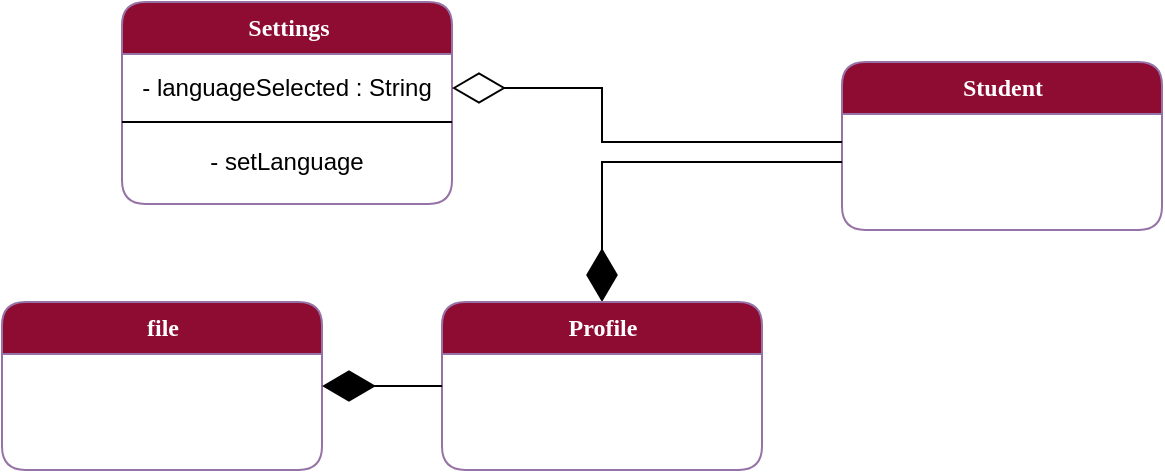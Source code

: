 <mxfile version="21.2.9" type="github">
  <diagram name="domain-model-v0.3" id="SOupixYz_gMmX98JivXm">
    <mxGraphModel dx="989" dy="2181" grid="1" gridSize="10" guides="1" tooltips="1" connect="1" arrows="1" fold="1" page="1" pageScale="1" pageWidth="1169" pageHeight="827" math="0" shadow="0">
      <root>
        <mxCell id="0" />
        <mxCell id="1" parent="0" />
        <mxCell id="zhgDM3rOUE8lGy7damse-69" value="&lt;font color=&quot;#ffffff&quot;&gt;&lt;b&gt;Student&lt;/b&gt;&lt;/font&gt;" style="swimlane;html=1;fontStyle=0;childLayout=stackLayout;horizontal=1;startSize=26;fillColor=#8e0b32;horizontalStack=0;resizeParent=1;resizeLast=0;collapsible=1;marginBottom=0;swimlaneFillColor=#ffffff;align=center;rounded=1;shadow=0;comic=0;labelBackgroundColor=none;strokeWidth=1;fontFamily=Verdana;fontSize=12;strokeColor=#9673a6;" vertex="1" parent="1">
          <mxGeometry x="430" y="-1600" width="160" height="84" as="geometry" />
        </mxCell>
        <mxCell id="zhgDM3rOUE8lGy7damse-71" value="" style="endArrow=diamondThin;endFill=1;endSize=24;html=1;rounded=0;" edge="1" parent="zhgDM3rOUE8lGy7damse-69" target="zhgDM3rOUE8lGy7damse-70">
          <mxGeometry width="160" relative="1" as="geometry">
            <mxPoint y="50" as="sourcePoint" />
            <mxPoint x="205" y="50" as="targetPoint" />
            <Array as="points">
              <mxPoint x="-120" y="50" />
            </Array>
          </mxGeometry>
        </mxCell>
        <mxCell id="zhgDM3rOUE8lGy7damse-70" value="&lt;font color=&quot;#ffffff&quot;&gt;&lt;b&gt;Profile&lt;/b&gt;&lt;/font&gt;" style="swimlane;html=1;fontStyle=0;childLayout=stackLayout;horizontal=1;startSize=26;fillColor=#8e0b32;horizontalStack=0;resizeParent=1;resizeLast=0;collapsible=1;marginBottom=0;swimlaneFillColor=#ffffff;align=center;rounded=1;shadow=0;comic=0;labelBackgroundColor=none;strokeWidth=1;fontFamily=Verdana;fontSize=12;strokeColor=#9673a6;" vertex="1" parent="1">
          <mxGeometry x="230" y="-1480" width="160" height="84" as="geometry" />
        </mxCell>
        <mxCell id="zhgDM3rOUE8lGy7damse-73" value="&lt;font color=&quot;#ffffff&quot;&gt;&lt;b&gt;file&lt;/b&gt;&lt;/font&gt;" style="swimlane;html=1;fontStyle=0;childLayout=stackLayout;horizontal=1;startSize=26;fillColor=#8e0b32;horizontalStack=0;resizeParent=1;resizeLast=0;collapsible=1;marginBottom=0;swimlaneFillColor=#ffffff;align=center;rounded=1;shadow=0;comic=0;labelBackgroundColor=none;strokeWidth=1;fontFamily=Verdana;fontSize=12;strokeColor=#9673a6;" vertex="1" parent="1">
          <mxGeometry x="10" y="-1480" width="160" height="84" as="geometry" />
        </mxCell>
        <mxCell id="zhgDM3rOUE8lGy7damse-74" value="" style="endArrow=diamondThin;endFill=1;endSize=24;html=1;rounded=0;entryX=1;entryY=0.5;entryDx=0;entryDy=0;exitX=0;exitY=0.5;exitDx=0;exitDy=0;" edge="1" parent="1" source="zhgDM3rOUE8lGy7damse-70" target="zhgDM3rOUE8lGy7damse-73">
          <mxGeometry width="160" relative="1" as="geometry">
            <mxPoint x="280" y="-1330" as="sourcePoint" />
            <mxPoint x="485" y="-1330" as="targetPoint" />
            <Array as="points" />
          </mxGeometry>
        </mxCell>
        <mxCell id="zhgDM3rOUE8lGy7damse-80" value="&lt;font color=&quot;#ffffff&quot;&gt;&lt;b&gt;Settings&lt;/b&gt;&lt;/font&gt;" style="swimlane;html=1;fontStyle=0;childLayout=stackLayout;horizontal=1;startSize=26;fillColor=#8e0b32;horizontalStack=0;resizeParent=1;resizeLast=0;collapsible=1;marginBottom=0;swimlaneFillColor=#ffffff;align=center;rounded=1;shadow=0;comic=0;labelBackgroundColor=none;strokeWidth=1;fontFamily=Verdana;fontSize=12;strokeColor=#9673a6;" vertex="1" parent="1">
          <mxGeometry x="70" y="-1630" width="165" height="101" as="geometry" />
        </mxCell>
        <mxCell id="zhgDM3rOUE8lGy7damse-81" value="- languageSelected : String" style="text;html=1;strokeColor=none;fillColor=none;align=center;verticalAlign=middle;whiteSpace=wrap;rounded=0;" vertex="1" parent="zhgDM3rOUE8lGy7damse-80">
          <mxGeometry y="26" width="165" height="34" as="geometry" />
        </mxCell>
        <mxCell id="zhgDM3rOUE8lGy7damse-82" value="- setLanguage" style="text;html=1;strokeColor=none;fillColor=none;align=center;verticalAlign=middle;whiteSpace=wrap;rounded=0;" vertex="1" parent="zhgDM3rOUE8lGy7damse-80">
          <mxGeometry y="60" width="165" height="40" as="geometry" />
        </mxCell>
        <mxCell id="zhgDM3rOUE8lGy7damse-83" value="" style="endArrow=none;html=1;rounded=0;exitX=0;exitY=0;exitDx=0;exitDy=0;entryX=1;entryY=0;entryDx=0;entryDy=0;" edge="1" parent="zhgDM3rOUE8lGy7damse-80" source="zhgDM3rOUE8lGy7damse-82" target="zhgDM3rOUE8lGy7damse-82">
          <mxGeometry width="50" height="50" relative="1" as="geometry">
            <mxPoint x="-5" y="197.52" as="sourcePoint" />
            <mxPoint x="160" y="197.52" as="targetPoint" />
          </mxGeometry>
        </mxCell>
        <mxCell id="zhgDM3rOUE8lGy7damse-84" value="" style="endArrow=diamondThin;endFill=0;endSize=24;html=1;rounded=0;entryX=1;entryY=0.5;entryDx=0;entryDy=0;" edge="1" parent="1" target="zhgDM3rOUE8lGy7damse-81">
          <mxGeometry width="160" relative="1" as="geometry">
            <mxPoint x="430" y="-1560" as="sourcePoint" />
            <mxPoint x="250" y="-1579.84" as="targetPoint" />
            <Array as="points">
              <mxPoint x="310" y="-1560" />
              <mxPoint x="310" y="-1587" />
            </Array>
          </mxGeometry>
        </mxCell>
      </root>
    </mxGraphModel>
  </diagram>
</mxfile>
